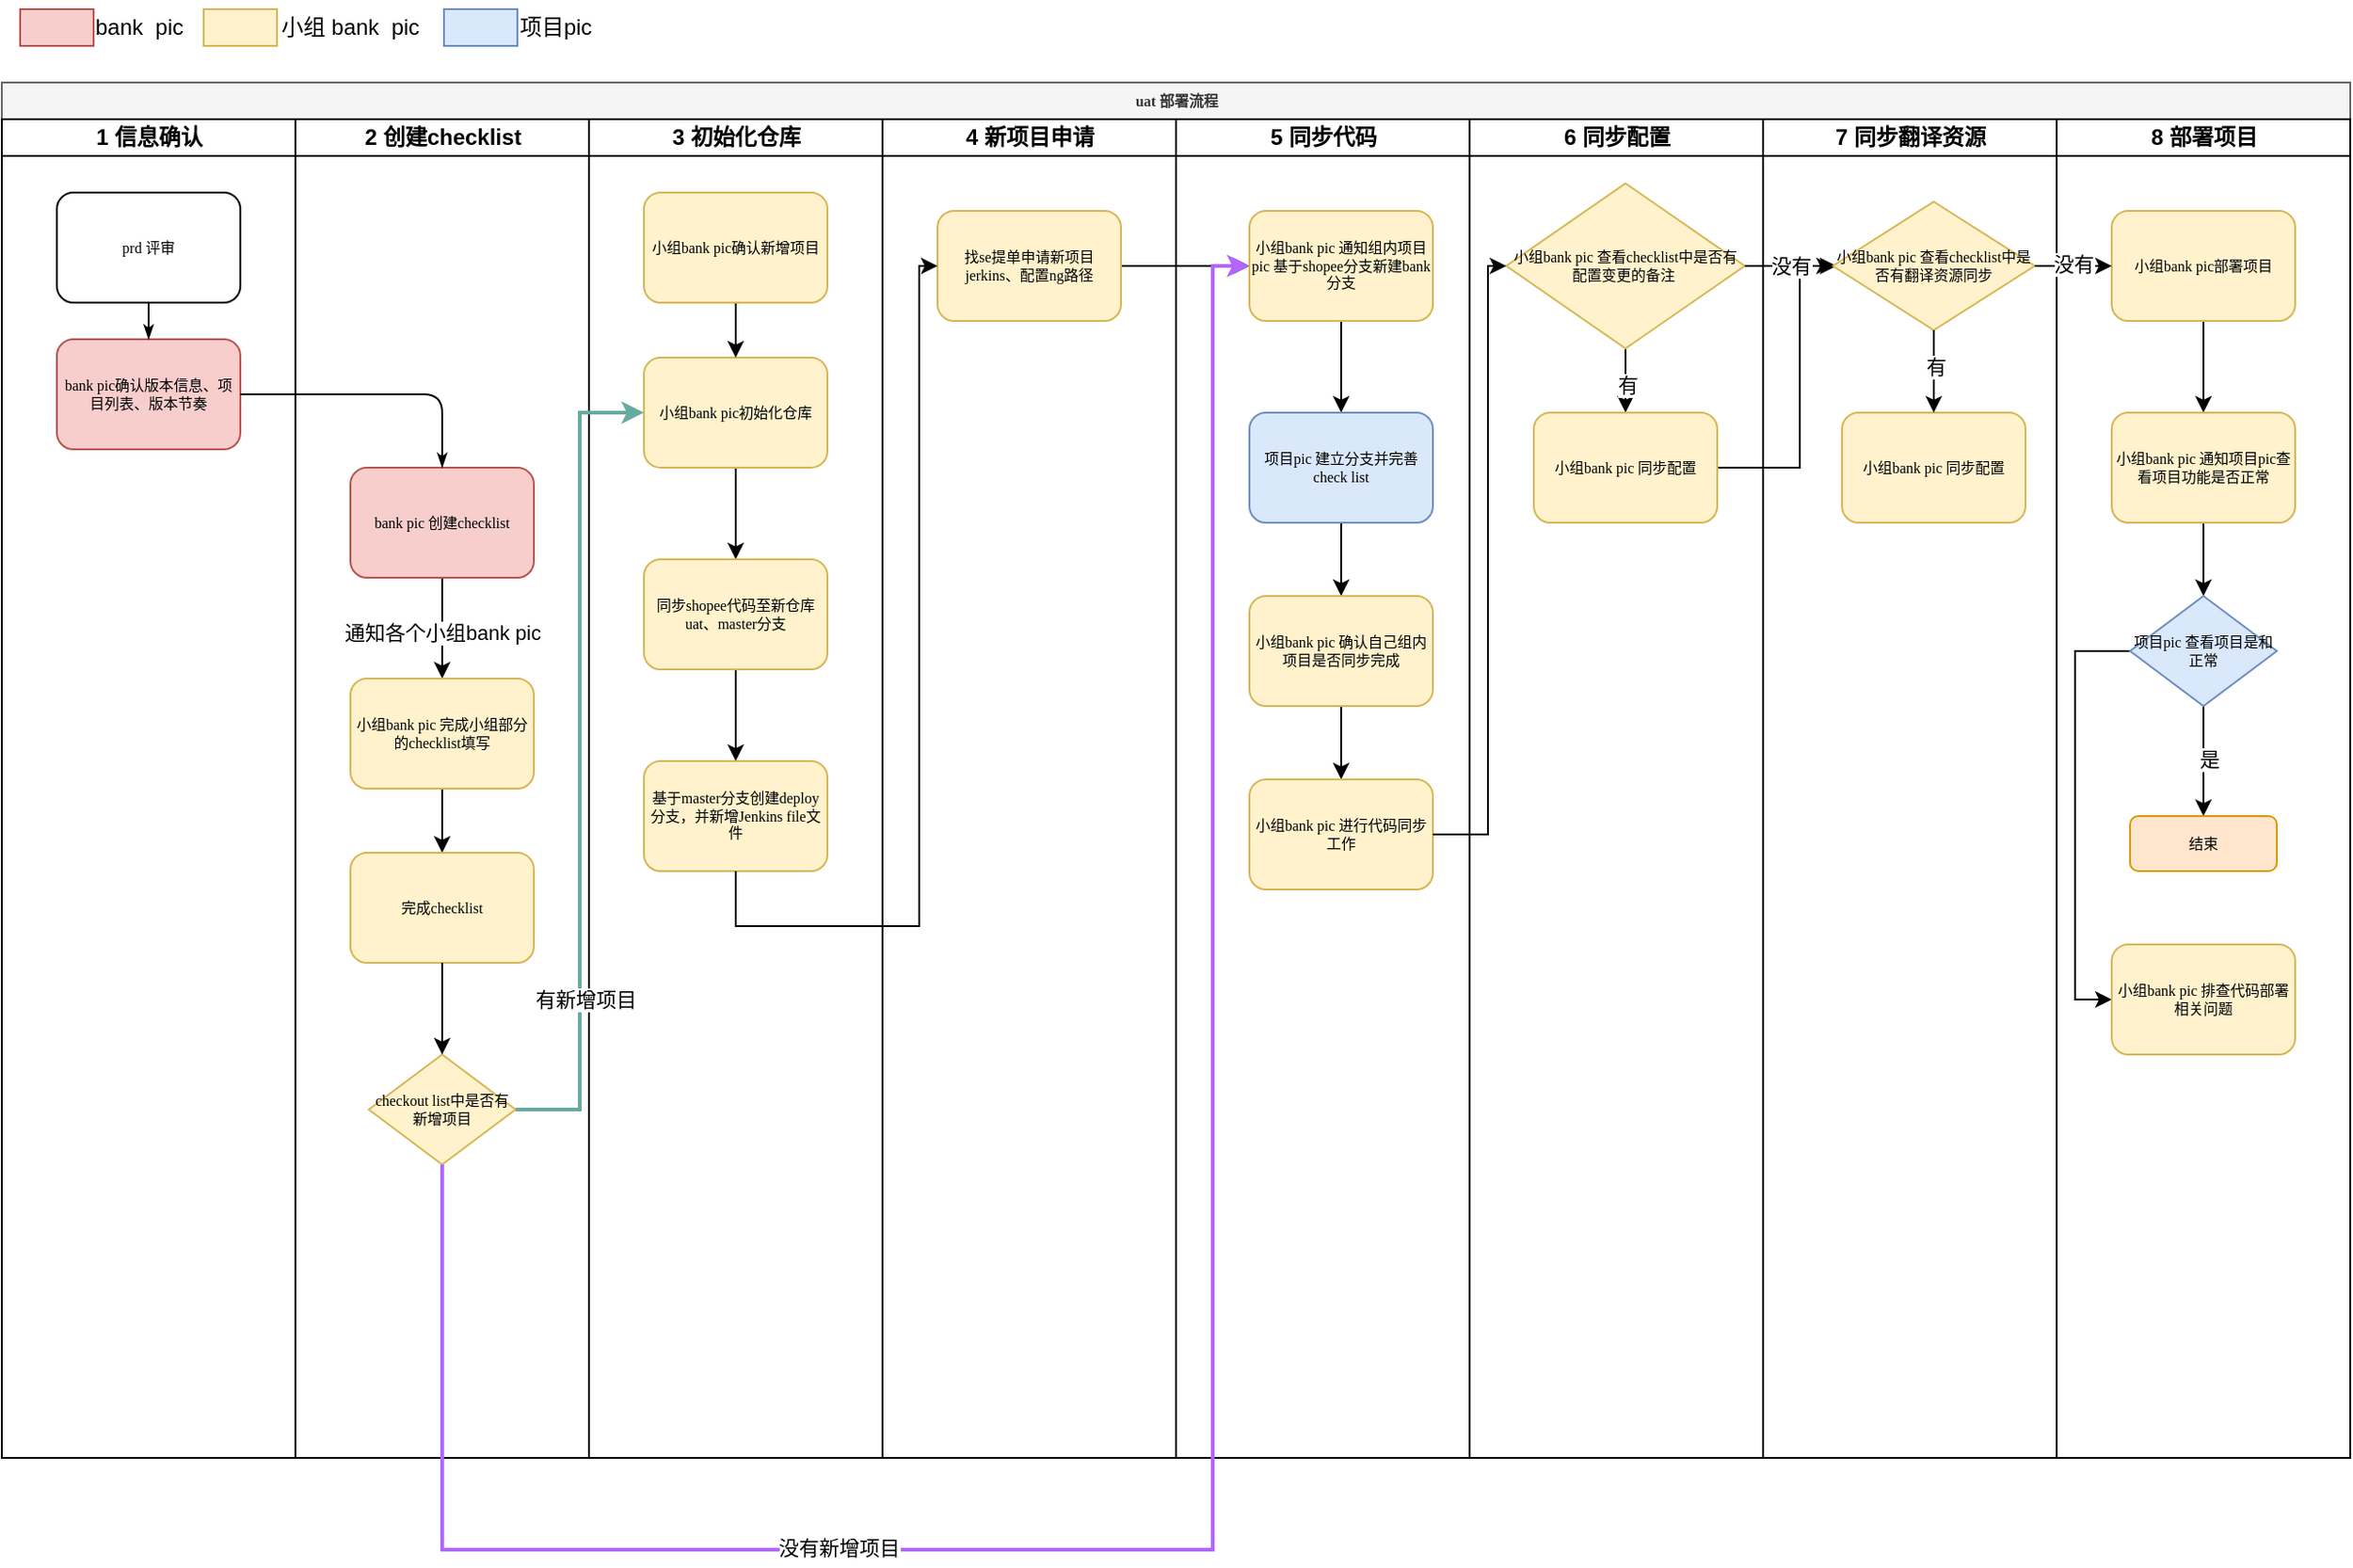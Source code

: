 <mxfile version="21.6.5" type="github">
  <diagram name="Page-1" id="74e2e168-ea6b-b213-b513-2b3c1d86103e">
    <mxGraphModel dx="1524" dy="1676" grid="1" gridSize="10" guides="1" tooltips="1" connect="1" arrows="1" fold="1" page="1" pageScale="1" pageWidth="1100" pageHeight="850" background="none" math="0" shadow="0">
      <root>
        <mxCell id="0" />
        <mxCell id="1" parent="0" />
        <mxCell id="77e6c97f196da883-1" value="uat 部署流程" style="swimlane;html=1;childLayout=stackLayout;startSize=20;rounded=0;shadow=0;labelBackgroundColor=none;strokeWidth=1;fontFamily=Verdana;fontSize=8;align=center;fillColor=#f5f5f5;fontColor=#333333;strokeColor=#666666;" parent="1" vertex="1">
          <mxGeometry x="70" y="40" width="1280" height="750" as="geometry" />
        </mxCell>
        <mxCell id="77e6c97f196da883-2" value="1 信息确认" style="swimlane;html=1;startSize=20;" parent="77e6c97f196da883-1" vertex="1">
          <mxGeometry y="20" width="160" height="730" as="geometry" />
        </mxCell>
        <mxCell id="IIWUCs54Z6hcs_hi1kmr-11" value="prd 评审" style="rounded=1;whiteSpace=wrap;html=1;shadow=0;labelBackgroundColor=none;strokeWidth=1;fontFamily=Verdana;fontSize=8;align=center;" vertex="1" parent="77e6c97f196da883-2">
          <mxGeometry x="30" y="40" width="100" height="60" as="geometry" />
        </mxCell>
        <mxCell id="IIWUCs54Z6hcs_hi1kmr-12" value="bank pic确认版本信息、项目列表、版本节奏" style="rounded=1;whiteSpace=wrap;html=1;shadow=0;labelBackgroundColor=none;strokeWidth=1;fontFamily=Verdana;fontSize=8;align=center;fillColor=#f8cecc;strokeColor=#b85450;" vertex="1" parent="77e6c97f196da883-2">
          <mxGeometry x="30" y="120" width="100" height="60" as="geometry" />
        </mxCell>
        <mxCell id="IIWUCs54Z6hcs_hi1kmr-15" style="edgeStyle=orthogonalEdgeStyle;rounded=1;html=1;labelBackgroundColor=none;startArrow=none;startFill=0;startSize=5;endArrow=classicThin;endFill=1;endSize=5;jettySize=auto;orthogonalLoop=1;strokeWidth=1;fontFamily=Verdana;fontSize=8" edge="1" parent="77e6c97f196da883-2" source="IIWUCs54Z6hcs_hi1kmr-11" target="IIWUCs54Z6hcs_hi1kmr-12">
          <mxGeometry relative="1" as="geometry" />
        </mxCell>
        <mxCell id="77e6c97f196da883-3" value="2 创建checklist" style="swimlane;html=1;startSize=20;" parent="77e6c97f196da883-1" vertex="1">
          <mxGeometry x="160" y="20" width="160" height="730" as="geometry" />
        </mxCell>
        <mxCell id="IIWUCs54Z6hcs_hi1kmr-20" style="edgeStyle=orthogonalEdgeStyle;rounded=0;orthogonalLoop=1;jettySize=auto;html=1;exitX=0.5;exitY=1;exitDx=0;exitDy=0;" edge="1" parent="77e6c97f196da883-3" source="IIWUCs54Z6hcs_hi1kmr-13" target="IIWUCs54Z6hcs_hi1kmr-19">
          <mxGeometry relative="1" as="geometry" />
        </mxCell>
        <mxCell id="IIWUCs54Z6hcs_hi1kmr-21" value="通知各个小组bank pic" style="edgeLabel;html=1;align=center;verticalAlign=middle;resizable=0;points=[];" vertex="1" connectable="0" parent="IIWUCs54Z6hcs_hi1kmr-20">
          <mxGeometry x="-0.363" y="-1" relative="1" as="geometry">
            <mxPoint x="1" y="12" as="offset" />
          </mxGeometry>
        </mxCell>
        <mxCell id="IIWUCs54Z6hcs_hi1kmr-13" value="bank pic 创建checklist" style="rounded=1;whiteSpace=wrap;html=1;shadow=0;labelBackgroundColor=none;strokeWidth=1;fontFamily=Verdana;fontSize=8;align=center;fillColor=#f8cecc;strokeColor=#b85450;" vertex="1" parent="77e6c97f196da883-3">
          <mxGeometry x="30" y="190" width="100" height="60" as="geometry" />
        </mxCell>
        <mxCell id="IIWUCs54Z6hcs_hi1kmr-23" style="edgeStyle=orthogonalEdgeStyle;rounded=0;orthogonalLoop=1;jettySize=auto;html=1;exitX=0.5;exitY=1;exitDx=0;exitDy=0;entryX=0.5;entryY=0;entryDx=0;entryDy=0;" edge="1" parent="77e6c97f196da883-3" source="IIWUCs54Z6hcs_hi1kmr-19" target="IIWUCs54Z6hcs_hi1kmr-22">
          <mxGeometry relative="1" as="geometry" />
        </mxCell>
        <mxCell id="IIWUCs54Z6hcs_hi1kmr-19" value="小组bank pic 完成小组部分的checklist填写" style="rounded=1;whiteSpace=wrap;html=1;shadow=0;labelBackgroundColor=none;strokeWidth=1;fontFamily=Verdana;fontSize=8;align=center;fillColor=#fff2cc;strokeColor=#d6b656;" vertex="1" parent="77e6c97f196da883-3">
          <mxGeometry x="30" y="305" width="100" height="60" as="geometry" />
        </mxCell>
        <mxCell id="IIWUCs54Z6hcs_hi1kmr-22" value="完成checklist" style="rounded=1;whiteSpace=wrap;html=1;shadow=0;labelBackgroundColor=none;strokeWidth=1;fontFamily=Verdana;fontSize=8;align=center;fillColor=#fff2cc;strokeColor=#d6b656;" vertex="1" parent="77e6c97f196da883-3">
          <mxGeometry x="30" y="400" width="100" height="60" as="geometry" />
        </mxCell>
        <mxCell id="IIWUCs54Z6hcs_hi1kmr-25" value="checkout list中是否有新增项目" style="rhombus;whiteSpace=wrap;html=1;rounded=0;shadow=0;labelBackgroundColor=none;strokeWidth=1;fontFamily=Verdana;fontSize=8;align=center;fillColor=#fff2cc;strokeColor=#d6b656;" vertex="1" parent="77e6c97f196da883-3">
          <mxGeometry x="40" y="510" width="80" height="60" as="geometry" />
        </mxCell>
        <mxCell id="IIWUCs54Z6hcs_hi1kmr-27" style="edgeStyle=orthogonalEdgeStyle;rounded=0;orthogonalLoop=1;jettySize=auto;html=1;entryX=0.5;entryY=0;entryDx=0;entryDy=0;" edge="1" parent="77e6c97f196da883-3" source="IIWUCs54Z6hcs_hi1kmr-22" target="IIWUCs54Z6hcs_hi1kmr-25">
          <mxGeometry relative="1" as="geometry" />
        </mxCell>
        <mxCell id="77e6c97f196da883-4" value="3 初始化仓库" style="swimlane;html=1;startSize=20;" parent="77e6c97f196da883-1" vertex="1">
          <mxGeometry x="320" y="20" width="160" height="730" as="geometry" />
        </mxCell>
        <mxCell id="IIWUCs54Z6hcs_hi1kmr-34" style="edgeStyle=orthogonalEdgeStyle;rounded=0;orthogonalLoop=1;jettySize=auto;html=1;exitX=0.5;exitY=1;exitDx=0;exitDy=0;entryX=0.5;entryY=0;entryDx=0;entryDy=0;" edge="1" parent="77e6c97f196da883-4" source="IIWUCs54Z6hcs_hi1kmr-30" target="IIWUCs54Z6hcs_hi1kmr-33">
          <mxGeometry relative="1" as="geometry" />
        </mxCell>
        <mxCell id="IIWUCs54Z6hcs_hi1kmr-30" value="小组bank pic初始化仓库" style="rounded=1;whiteSpace=wrap;html=1;shadow=0;labelBackgroundColor=none;strokeWidth=1;fontFamily=Verdana;fontSize=8;align=center;fillColor=#fff2cc;strokeColor=#d6b656;" vertex="1" parent="77e6c97f196da883-4">
          <mxGeometry x="30" y="130" width="100" height="60" as="geometry" />
        </mxCell>
        <mxCell id="IIWUCs54Z6hcs_hi1kmr-35" value="" style="edgeStyle=orthogonalEdgeStyle;rounded=0;orthogonalLoop=1;jettySize=auto;html=1;" edge="1" parent="77e6c97f196da883-4" source="IIWUCs54Z6hcs_hi1kmr-33" target="77e6c97f196da883-8">
          <mxGeometry relative="1" as="geometry" />
        </mxCell>
        <mxCell id="IIWUCs54Z6hcs_hi1kmr-33" value="同步shopee代码至新仓库uat、master分支" style="rounded=1;whiteSpace=wrap;html=1;shadow=0;labelBackgroundColor=none;strokeWidth=1;fontFamily=Verdana;fontSize=8;align=center;fillColor=#fff2cc;strokeColor=#d6b656;" vertex="1" parent="77e6c97f196da883-4">
          <mxGeometry x="30" y="240" width="100" height="60" as="geometry" />
        </mxCell>
        <mxCell id="77e6c97f196da883-8" value="基于master分支创建deploy分支，并新增Jenkins file文件" style="rounded=1;whiteSpace=wrap;html=1;shadow=0;labelBackgroundColor=none;strokeWidth=1;fontFamily=Verdana;fontSize=8;align=center;fillColor=#fff2cc;strokeColor=#d6b656;" parent="77e6c97f196da883-4" vertex="1">
          <mxGeometry x="30" y="350" width="100" height="60" as="geometry" />
        </mxCell>
        <mxCell id="IIWUCs54Z6hcs_hi1kmr-42" style="edgeStyle=orthogonalEdgeStyle;rounded=0;orthogonalLoop=1;jettySize=auto;html=1;entryX=0.5;entryY=0;entryDx=0;entryDy=0;" edge="1" parent="77e6c97f196da883-4" source="IIWUCs54Z6hcs_hi1kmr-40" target="IIWUCs54Z6hcs_hi1kmr-30">
          <mxGeometry relative="1" as="geometry" />
        </mxCell>
        <mxCell id="IIWUCs54Z6hcs_hi1kmr-40" value="小组bank pic确认新增项目" style="rounded=1;whiteSpace=wrap;html=1;shadow=0;labelBackgroundColor=none;strokeWidth=1;fontFamily=Verdana;fontSize=8;align=center;fillColor=#fff2cc;strokeColor=#d6b656;" vertex="1" parent="77e6c97f196da883-4">
          <mxGeometry x="30" y="40" width="100" height="60" as="geometry" />
        </mxCell>
        <mxCell id="77e6c97f196da883-5" value="4 新项目申请" style="swimlane;html=1;startSize=20;" parent="77e6c97f196da883-1" vertex="1">
          <mxGeometry x="480" y="20" width="160" height="730" as="geometry" />
        </mxCell>
        <mxCell id="IIWUCs54Z6hcs_hi1kmr-45" style="edgeStyle=orthogonalEdgeStyle;rounded=0;orthogonalLoop=1;jettySize=auto;html=1;" edge="1" parent="77e6c97f196da883-5" source="IIWUCs54Z6hcs_hi1kmr-36">
          <mxGeometry relative="1" as="geometry">
            <mxPoint x="200" y="80" as="targetPoint" />
          </mxGeometry>
        </mxCell>
        <mxCell id="IIWUCs54Z6hcs_hi1kmr-36" value="找se提单申请新项目jerkins、配置ng路径" style="rounded=1;whiteSpace=wrap;html=1;shadow=0;labelBackgroundColor=none;strokeWidth=1;fontFamily=Verdana;fontSize=8;align=center;fillColor=#fff2cc;strokeColor=#d6b656;" vertex="1" parent="77e6c97f196da883-5">
          <mxGeometry x="30" y="50" width="100" height="60" as="geometry" />
        </mxCell>
        <mxCell id="77e6c97f196da883-6" value="5 同步代码" style="swimlane;html=1;startSize=20;" parent="77e6c97f196da883-1" vertex="1">
          <mxGeometry x="640" y="20" width="160" height="730" as="geometry" />
        </mxCell>
        <mxCell id="IIWUCs54Z6hcs_hi1kmr-47" style="edgeStyle=orthogonalEdgeStyle;rounded=0;orthogonalLoop=1;jettySize=auto;html=1;exitX=0.5;exitY=1;exitDx=0;exitDy=0;entryX=0.5;entryY=0;entryDx=0;entryDy=0;" edge="1" parent="77e6c97f196da883-6" source="77e6c97f196da883-11" target="IIWUCs54Z6hcs_hi1kmr-46">
          <mxGeometry relative="1" as="geometry" />
        </mxCell>
        <mxCell id="77e6c97f196da883-11" value="小组bank pic 通知组内项目pic 基于shopee分支新建bank 分支" style="rounded=1;whiteSpace=wrap;html=1;shadow=0;labelBackgroundColor=none;strokeWidth=1;fontFamily=Verdana;fontSize=8;align=center;fillColor=#fff2cc;strokeColor=#d6b656;" parent="77e6c97f196da883-6" vertex="1">
          <mxGeometry x="40" y="50" width="100" height="60" as="geometry" />
        </mxCell>
        <mxCell id="IIWUCs54Z6hcs_hi1kmr-49" style="edgeStyle=orthogonalEdgeStyle;rounded=0;orthogonalLoop=1;jettySize=auto;html=1;" edge="1" parent="77e6c97f196da883-6" source="IIWUCs54Z6hcs_hi1kmr-46" target="IIWUCs54Z6hcs_hi1kmr-48">
          <mxGeometry relative="1" as="geometry" />
        </mxCell>
        <mxCell id="IIWUCs54Z6hcs_hi1kmr-46" value="项目pic 建立分支并完善check list" style="rounded=1;whiteSpace=wrap;html=1;shadow=0;labelBackgroundColor=none;strokeWidth=1;fontFamily=Verdana;fontSize=8;align=center;fillColor=#dae8fc;strokeColor=#6c8ebf;" vertex="1" parent="77e6c97f196da883-6">
          <mxGeometry x="40" y="160" width="100" height="60" as="geometry" />
        </mxCell>
        <mxCell id="IIWUCs54Z6hcs_hi1kmr-51" style="edgeStyle=orthogonalEdgeStyle;rounded=0;orthogonalLoop=1;jettySize=auto;html=1;exitX=0.5;exitY=1;exitDx=0;exitDy=0;entryX=0.5;entryY=0;entryDx=0;entryDy=0;" edge="1" parent="77e6c97f196da883-6" source="IIWUCs54Z6hcs_hi1kmr-48" target="IIWUCs54Z6hcs_hi1kmr-50">
          <mxGeometry relative="1" as="geometry" />
        </mxCell>
        <mxCell id="IIWUCs54Z6hcs_hi1kmr-48" value="小组bank pic 确认自己组内项目是否同步完成" style="rounded=1;whiteSpace=wrap;html=1;shadow=0;labelBackgroundColor=none;strokeWidth=1;fontFamily=Verdana;fontSize=8;align=center;fillColor=#fff2cc;strokeColor=#d6b656;" vertex="1" parent="77e6c97f196da883-6">
          <mxGeometry x="40" y="260" width="100" height="60" as="geometry" />
        </mxCell>
        <mxCell id="IIWUCs54Z6hcs_hi1kmr-50" value="小组bank pic 进行代码同步工作" style="rounded=1;whiteSpace=wrap;html=1;shadow=0;labelBackgroundColor=none;strokeWidth=1;fontFamily=Verdana;fontSize=8;align=center;fillColor=#fff2cc;strokeColor=#d6b656;" vertex="1" parent="77e6c97f196da883-6">
          <mxGeometry x="40" y="360" width="100" height="60" as="geometry" />
        </mxCell>
        <mxCell id="77e6c97f196da883-7" value="6 同步配置" style="swimlane;html=1;startSize=20;" parent="77e6c97f196da883-1" vertex="1">
          <mxGeometry x="800" y="20" width="160" height="730" as="geometry" />
        </mxCell>
        <mxCell id="IIWUCs54Z6hcs_hi1kmr-70" style="edgeStyle=orthogonalEdgeStyle;rounded=0;orthogonalLoop=1;jettySize=auto;html=1;entryX=0.5;entryY=0;entryDx=0;entryDy=0;" edge="1" parent="77e6c97f196da883-7" source="IIWUCs54Z6hcs_hi1kmr-62" target="IIWUCs54Z6hcs_hi1kmr-65">
          <mxGeometry relative="1" as="geometry" />
        </mxCell>
        <mxCell id="IIWUCs54Z6hcs_hi1kmr-71" value="有" style="edgeLabel;html=1;align=center;verticalAlign=middle;resizable=0;points=[];" vertex="1" connectable="0" parent="IIWUCs54Z6hcs_hi1kmr-70">
          <mxGeometry x="-0.14" y="1" relative="1" as="geometry">
            <mxPoint as="offset" />
          </mxGeometry>
        </mxCell>
        <mxCell id="IIWUCs54Z6hcs_hi1kmr-62" value="小组bank pic 查看checklist中是否有配置变更的备注&amp;nbsp;" style="rhombus;whiteSpace=wrap;html=1;rounded=0;shadow=0;labelBackgroundColor=none;strokeWidth=1;fontFamily=Verdana;fontSize=8;align=center;fillColor=#fff2cc;strokeColor=#d6b656;" vertex="1" parent="77e6c97f196da883-7">
          <mxGeometry x="20" y="35" width="130" height="90" as="geometry" />
        </mxCell>
        <mxCell id="IIWUCs54Z6hcs_hi1kmr-78" style="edgeStyle=orthogonalEdgeStyle;rounded=0;orthogonalLoop=1;jettySize=auto;html=1;exitX=1;exitY=0.5;exitDx=0;exitDy=0;" edge="1" parent="77e6c97f196da883-7" source="IIWUCs54Z6hcs_hi1kmr-65">
          <mxGeometry relative="1" as="geometry">
            <mxPoint x="200" y="80" as="targetPoint" />
            <Array as="points">
              <mxPoint x="180" y="190" />
              <mxPoint x="180" y="80" />
            </Array>
          </mxGeometry>
        </mxCell>
        <mxCell id="IIWUCs54Z6hcs_hi1kmr-65" value="小组bank pic 同步配置" style="rounded=1;whiteSpace=wrap;html=1;shadow=0;labelBackgroundColor=none;strokeWidth=1;fontFamily=Verdana;fontSize=8;align=center;fillColor=#fff2cc;strokeColor=#d6b656;" vertex="1" parent="77e6c97f196da883-7">
          <mxGeometry x="35" y="160" width="100" height="60" as="geometry" />
        </mxCell>
        <mxCell id="IIWUCs54Z6hcs_hi1kmr-16" style="edgeStyle=orthogonalEdgeStyle;rounded=1;html=1;labelBackgroundColor=none;startArrow=none;startFill=0;startSize=5;endArrow=classicThin;endFill=1;endSize=5;jettySize=auto;orthogonalLoop=1;strokeWidth=1;fontFamily=Verdana;fontSize=8" edge="1" parent="77e6c97f196da883-1" source="IIWUCs54Z6hcs_hi1kmr-12" target="IIWUCs54Z6hcs_hi1kmr-13">
          <mxGeometry relative="1" as="geometry" />
        </mxCell>
        <mxCell id="IIWUCs54Z6hcs_hi1kmr-31" style="edgeStyle=orthogonalEdgeStyle;rounded=0;orthogonalLoop=1;jettySize=auto;html=1;entryX=0;entryY=0.5;entryDx=0;entryDy=0;fillColor=#f8cecc;strokeColor=#B266FF;strokeWidth=2;" edge="1" parent="77e6c97f196da883-1" source="IIWUCs54Z6hcs_hi1kmr-25" target="77e6c97f196da883-11">
          <mxGeometry relative="1" as="geometry">
            <Array as="points">
              <mxPoint x="240" y="800" />
              <mxPoint x="660" y="800" />
              <mxPoint x="660" y="100" />
            </Array>
          </mxGeometry>
        </mxCell>
        <mxCell id="IIWUCs54Z6hcs_hi1kmr-32" value="没有新增项目" style="edgeLabel;html=1;align=center;verticalAlign=middle;resizable=0;points=[];" vertex="1" connectable="0" parent="IIWUCs54Z6hcs_hi1kmr-31">
          <mxGeometry x="-0.369" y="1" relative="1" as="geometry">
            <mxPoint as="offset" />
          </mxGeometry>
        </mxCell>
        <mxCell id="IIWUCs54Z6hcs_hi1kmr-37" style="edgeStyle=orthogonalEdgeStyle;rounded=0;orthogonalLoop=1;jettySize=auto;html=1;entryX=0;entryY=0.5;entryDx=0;entryDy=0;exitX=0.5;exitY=1;exitDx=0;exitDy=0;" edge="1" parent="77e6c97f196da883-1" source="77e6c97f196da883-8" target="IIWUCs54Z6hcs_hi1kmr-36">
          <mxGeometry relative="1" as="geometry">
            <Array as="points">
              <mxPoint x="400" y="460" />
              <mxPoint x="500" y="460" />
              <mxPoint x="500" y="100" />
            </Array>
          </mxGeometry>
        </mxCell>
        <mxCell id="IIWUCs54Z6hcs_hi1kmr-38" style="edgeStyle=orthogonalEdgeStyle;rounded=0;orthogonalLoop=1;jettySize=auto;html=1;entryX=0;entryY=0.5;entryDx=0;entryDy=0;strokeColor=#67AB9F;exitX=1;exitY=0.5;exitDx=0;exitDy=0;strokeWidth=2;" edge="1" parent="77e6c97f196da883-1" source="IIWUCs54Z6hcs_hi1kmr-25" target="IIWUCs54Z6hcs_hi1kmr-30">
          <mxGeometry relative="1" as="geometry">
            <mxPoint x="270" y="565" as="sourcePoint" />
            <mxPoint x="340" y="120" as="targetPoint" />
          </mxGeometry>
        </mxCell>
        <mxCell id="IIWUCs54Z6hcs_hi1kmr-39" value="有新增项目" style="edgeLabel;html=1;align=center;verticalAlign=middle;resizable=0;points=[];" vertex="1" connectable="0" parent="IIWUCs54Z6hcs_hi1kmr-38">
          <mxGeometry x="-0.94" y="3" relative="1" as="geometry">
            <mxPoint x="24" y="-57" as="offset" />
          </mxGeometry>
        </mxCell>
        <mxCell id="IIWUCs54Z6hcs_hi1kmr-69" style="edgeStyle=orthogonalEdgeStyle;rounded=0;orthogonalLoop=1;jettySize=auto;html=1;entryX=0;entryY=0.5;entryDx=0;entryDy=0;" edge="1" parent="77e6c97f196da883-1" source="IIWUCs54Z6hcs_hi1kmr-50" target="IIWUCs54Z6hcs_hi1kmr-62">
          <mxGeometry relative="1" as="geometry">
            <Array as="points">
              <mxPoint x="810" y="410" />
              <mxPoint x="810" y="100" />
            </Array>
          </mxGeometry>
        </mxCell>
        <mxCell id="IIWUCs54Z6hcs_hi1kmr-1" value="7 同步翻译资源" style="swimlane;html=1;startSize=20;" vertex="1" parent="1">
          <mxGeometry x="1030" y="60" width="160" height="730" as="geometry" />
        </mxCell>
        <mxCell id="IIWUCs54Z6hcs_hi1kmr-74" value="小组bank pic 查看checklist中是否有翻译资源同步" style="rhombus;whiteSpace=wrap;html=1;rounded=0;shadow=0;labelBackgroundColor=none;strokeWidth=1;fontFamily=Verdana;fontSize=8;align=center;fillColor=#fff2cc;strokeColor=#d6b656;" vertex="1" parent="IIWUCs54Z6hcs_hi1kmr-1">
          <mxGeometry x="38" y="45" width="110" height="70" as="geometry" />
        </mxCell>
        <mxCell id="IIWUCs54Z6hcs_hi1kmr-75" value="小组bank pic 同步配置" style="rounded=1;whiteSpace=wrap;html=1;shadow=0;labelBackgroundColor=none;strokeWidth=1;fontFamily=Verdana;fontSize=8;align=center;fillColor=#fff2cc;strokeColor=#d6b656;" vertex="1" parent="IIWUCs54Z6hcs_hi1kmr-1">
          <mxGeometry x="43" y="160" width="100" height="60" as="geometry" />
        </mxCell>
        <mxCell id="IIWUCs54Z6hcs_hi1kmr-72" style="edgeStyle=orthogonalEdgeStyle;rounded=0;orthogonalLoop=1;jettySize=auto;html=1;entryX=0.5;entryY=0;entryDx=0;entryDy=0;" edge="1" parent="IIWUCs54Z6hcs_hi1kmr-1" source="IIWUCs54Z6hcs_hi1kmr-74" target="IIWUCs54Z6hcs_hi1kmr-75">
          <mxGeometry relative="1" as="geometry" />
        </mxCell>
        <mxCell id="IIWUCs54Z6hcs_hi1kmr-73" value="有" style="edgeLabel;html=1;align=center;verticalAlign=middle;resizable=0;points=[];" vertex="1" connectable="0" parent="IIWUCs54Z6hcs_hi1kmr-72">
          <mxGeometry x="-0.14" y="1" relative="1" as="geometry">
            <mxPoint as="offset" />
          </mxGeometry>
        </mxCell>
        <mxCell id="IIWUCs54Z6hcs_hi1kmr-3" value="8 部署项目" style="swimlane;html=1;startSize=20;" vertex="1" parent="1">
          <mxGeometry x="1190" y="60" width="160" height="730" as="geometry" />
        </mxCell>
        <mxCell id="IIWUCs54Z6hcs_hi1kmr-81" style="edgeStyle=orthogonalEdgeStyle;rounded=0;orthogonalLoop=1;jettySize=auto;html=1;entryX=0.5;entryY=0;entryDx=0;entryDy=0;" edge="1" parent="IIWUCs54Z6hcs_hi1kmr-3" source="IIWUCs54Z6hcs_hi1kmr-79" target="IIWUCs54Z6hcs_hi1kmr-80">
          <mxGeometry relative="1" as="geometry" />
        </mxCell>
        <mxCell id="IIWUCs54Z6hcs_hi1kmr-79" value="小组bank pic部署项目" style="rounded=1;whiteSpace=wrap;html=1;shadow=0;labelBackgroundColor=none;strokeWidth=1;fontFamily=Verdana;fontSize=8;align=center;fillColor=#fff2cc;strokeColor=#d6b656;" vertex="1" parent="IIWUCs54Z6hcs_hi1kmr-3">
          <mxGeometry x="30" y="50" width="100" height="60" as="geometry" />
        </mxCell>
        <mxCell id="IIWUCs54Z6hcs_hi1kmr-92" style="edgeStyle=orthogonalEdgeStyle;rounded=0;orthogonalLoop=1;jettySize=auto;html=1;exitX=0.5;exitY=1;exitDx=0;exitDy=0;entryX=0.5;entryY=0;entryDx=0;entryDy=0;" edge="1" parent="IIWUCs54Z6hcs_hi1kmr-3" source="IIWUCs54Z6hcs_hi1kmr-80">
          <mxGeometry relative="1" as="geometry">
            <mxPoint x="80" y="260" as="targetPoint" />
          </mxGeometry>
        </mxCell>
        <mxCell id="IIWUCs54Z6hcs_hi1kmr-80" value="小组bank pic 通知项目pic查看项目功能是否正常" style="rounded=1;whiteSpace=wrap;html=1;shadow=0;labelBackgroundColor=none;strokeWidth=1;fontFamily=Verdana;fontSize=8;align=center;fillColor=#fff2cc;strokeColor=#d6b656;" vertex="1" parent="IIWUCs54Z6hcs_hi1kmr-3">
          <mxGeometry x="30" y="160" width="100" height="60" as="geometry" />
        </mxCell>
        <mxCell id="IIWUCs54Z6hcs_hi1kmr-94" style="edgeStyle=orthogonalEdgeStyle;rounded=0;orthogonalLoop=1;jettySize=auto;html=1;" edge="1" parent="IIWUCs54Z6hcs_hi1kmr-3" source="IIWUCs54Z6hcs_hi1kmr-93">
          <mxGeometry relative="1" as="geometry">
            <mxPoint x="80" y="380" as="targetPoint" />
          </mxGeometry>
        </mxCell>
        <mxCell id="IIWUCs54Z6hcs_hi1kmr-95" value="是" style="edgeLabel;html=1;align=center;verticalAlign=middle;resizable=0;points=[];" vertex="1" connectable="0" parent="IIWUCs54Z6hcs_hi1kmr-94">
          <mxGeometry x="0.008" y="2" relative="1" as="geometry">
            <mxPoint y="-1" as="offset" />
          </mxGeometry>
        </mxCell>
        <mxCell id="IIWUCs54Z6hcs_hi1kmr-98" style="edgeStyle=orthogonalEdgeStyle;rounded=0;orthogonalLoop=1;jettySize=auto;html=1;entryX=0;entryY=0.5;entryDx=0;entryDy=0;" edge="1" parent="IIWUCs54Z6hcs_hi1kmr-3" source="IIWUCs54Z6hcs_hi1kmr-93" target="IIWUCs54Z6hcs_hi1kmr-99">
          <mxGeometry relative="1" as="geometry">
            <mxPoint x="20" y="490" as="targetPoint" />
            <Array as="points">
              <mxPoint x="10" y="290" />
              <mxPoint x="10" y="480" />
            </Array>
          </mxGeometry>
        </mxCell>
        <mxCell id="IIWUCs54Z6hcs_hi1kmr-93" value="项目pic 查看项目是和正常" style="rhombus;whiteSpace=wrap;html=1;rounded=0;shadow=0;labelBackgroundColor=none;strokeWidth=1;fontFamily=Verdana;fontSize=8;align=center;fillColor=#dae8fc;strokeColor=#6c8ebf;" vertex="1" parent="IIWUCs54Z6hcs_hi1kmr-3">
          <mxGeometry x="40" y="260" width="80" height="60" as="geometry" />
        </mxCell>
        <mxCell id="IIWUCs54Z6hcs_hi1kmr-96" value="结束" style="rounded=1;whiteSpace=wrap;html=1;shadow=0;labelBackgroundColor=none;strokeWidth=1;fontFamily=Verdana;fontSize=8;align=center;fillColor=#ffe6cc;strokeColor=#d79b00;" vertex="1" parent="IIWUCs54Z6hcs_hi1kmr-3">
          <mxGeometry x="40" y="380" width="80" height="30" as="geometry" />
        </mxCell>
        <mxCell id="IIWUCs54Z6hcs_hi1kmr-99" value="小组bank pic 排查代码部署相关问题" style="rounded=1;whiteSpace=wrap;html=1;shadow=0;labelBackgroundColor=none;strokeWidth=1;fontFamily=Verdana;fontSize=8;align=center;fillColor=#fff2cc;strokeColor=#d6b656;" vertex="1" parent="IIWUCs54Z6hcs_hi1kmr-3">
          <mxGeometry x="30" y="450" width="100" height="60" as="geometry" />
        </mxCell>
        <mxCell id="IIWUCs54Z6hcs_hi1kmr-76" style="edgeStyle=orthogonalEdgeStyle;rounded=0;orthogonalLoop=1;jettySize=auto;html=1;exitX=1;exitY=0.5;exitDx=0;exitDy=0;entryX=0;entryY=0.5;entryDx=0;entryDy=0;" edge="1" parent="1" source="IIWUCs54Z6hcs_hi1kmr-62" target="IIWUCs54Z6hcs_hi1kmr-74">
          <mxGeometry relative="1" as="geometry" />
        </mxCell>
        <mxCell id="IIWUCs54Z6hcs_hi1kmr-77" value="没有" style="edgeLabel;html=1;align=center;verticalAlign=middle;resizable=0;points=[];" vertex="1" connectable="0" parent="IIWUCs54Z6hcs_hi1kmr-76">
          <mxGeometry x="0.05" relative="1" as="geometry">
            <mxPoint as="offset" />
          </mxGeometry>
        </mxCell>
        <mxCell id="IIWUCs54Z6hcs_hi1kmr-82" value="" style="rounded=0;whiteSpace=wrap;html=1;fillColor=#f8cecc;strokeColor=#b85450;" vertex="1" parent="1">
          <mxGeometry x="80" width="40" height="20" as="geometry" />
        </mxCell>
        <mxCell id="IIWUCs54Z6hcs_hi1kmr-83" value="bank&amp;nbsp; pic" style="text;html=1;strokeColor=none;fillColor=none;align=center;verticalAlign=middle;whiteSpace=wrap;rounded=0;" vertex="1" parent="1">
          <mxGeometry x="100" y="-5" width="90" height="30" as="geometry" />
        </mxCell>
        <mxCell id="IIWUCs54Z6hcs_hi1kmr-84" value="" style="rounded=0;whiteSpace=wrap;html=1;fillColor=#fff2cc;strokeColor=#d6b656;" vertex="1" parent="1">
          <mxGeometry x="180" width="40" height="20" as="geometry" />
        </mxCell>
        <mxCell id="IIWUCs54Z6hcs_hi1kmr-85" value="小组 bank&amp;nbsp; pic" style="text;html=1;strokeColor=none;fillColor=none;align=center;verticalAlign=middle;whiteSpace=wrap;rounded=0;" vertex="1" parent="1">
          <mxGeometry x="215" y="-5" width="90" height="30" as="geometry" />
        </mxCell>
        <mxCell id="IIWUCs54Z6hcs_hi1kmr-86" value="" style="rounded=0;whiteSpace=wrap;html=1;fillColor=#dae8fc;strokeColor=#6c8ebf;" vertex="1" parent="1">
          <mxGeometry x="311" width="40" height="20" as="geometry" />
        </mxCell>
        <mxCell id="IIWUCs54Z6hcs_hi1kmr-87" value="项目pic" style="text;html=1;strokeColor=none;fillColor=none;align=center;verticalAlign=middle;whiteSpace=wrap;rounded=0;" vertex="1" parent="1">
          <mxGeometry x="327" y="-5" width="90" height="30" as="geometry" />
        </mxCell>
        <mxCell id="IIWUCs54Z6hcs_hi1kmr-89" style="edgeStyle=orthogonalEdgeStyle;rounded=0;orthogonalLoop=1;jettySize=auto;html=1;exitX=1;exitY=0.5;exitDx=0;exitDy=0;entryX=0;entryY=0.5;entryDx=0;entryDy=0;" edge="1" parent="1" source="IIWUCs54Z6hcs_hi1kmr-74" target="IIWUCs54Z6hcs_hi1kmr-79">
          <mxGeometry relative="1" as="geometry" />
        </mxCell>
        <mxCell id="IIWUCs54Z6hcs_hi1kmr-90" value="没有" style="edgeLabel;html=1;align=center;verticalAlign=middle;resizable=0;points=[];" vertex="1" connectable="0" parent="IIWUCs54Z6hcs_hi1kmr-89">
          <mxGeometry x="-0.009" y="1" relative="1" as="geometry">
            <mxPoint as="offset" />
          </mxGeometry>
        </mxCell>
      </root>
    </mxGraphModel>
  </diagram>
</mxfile>
